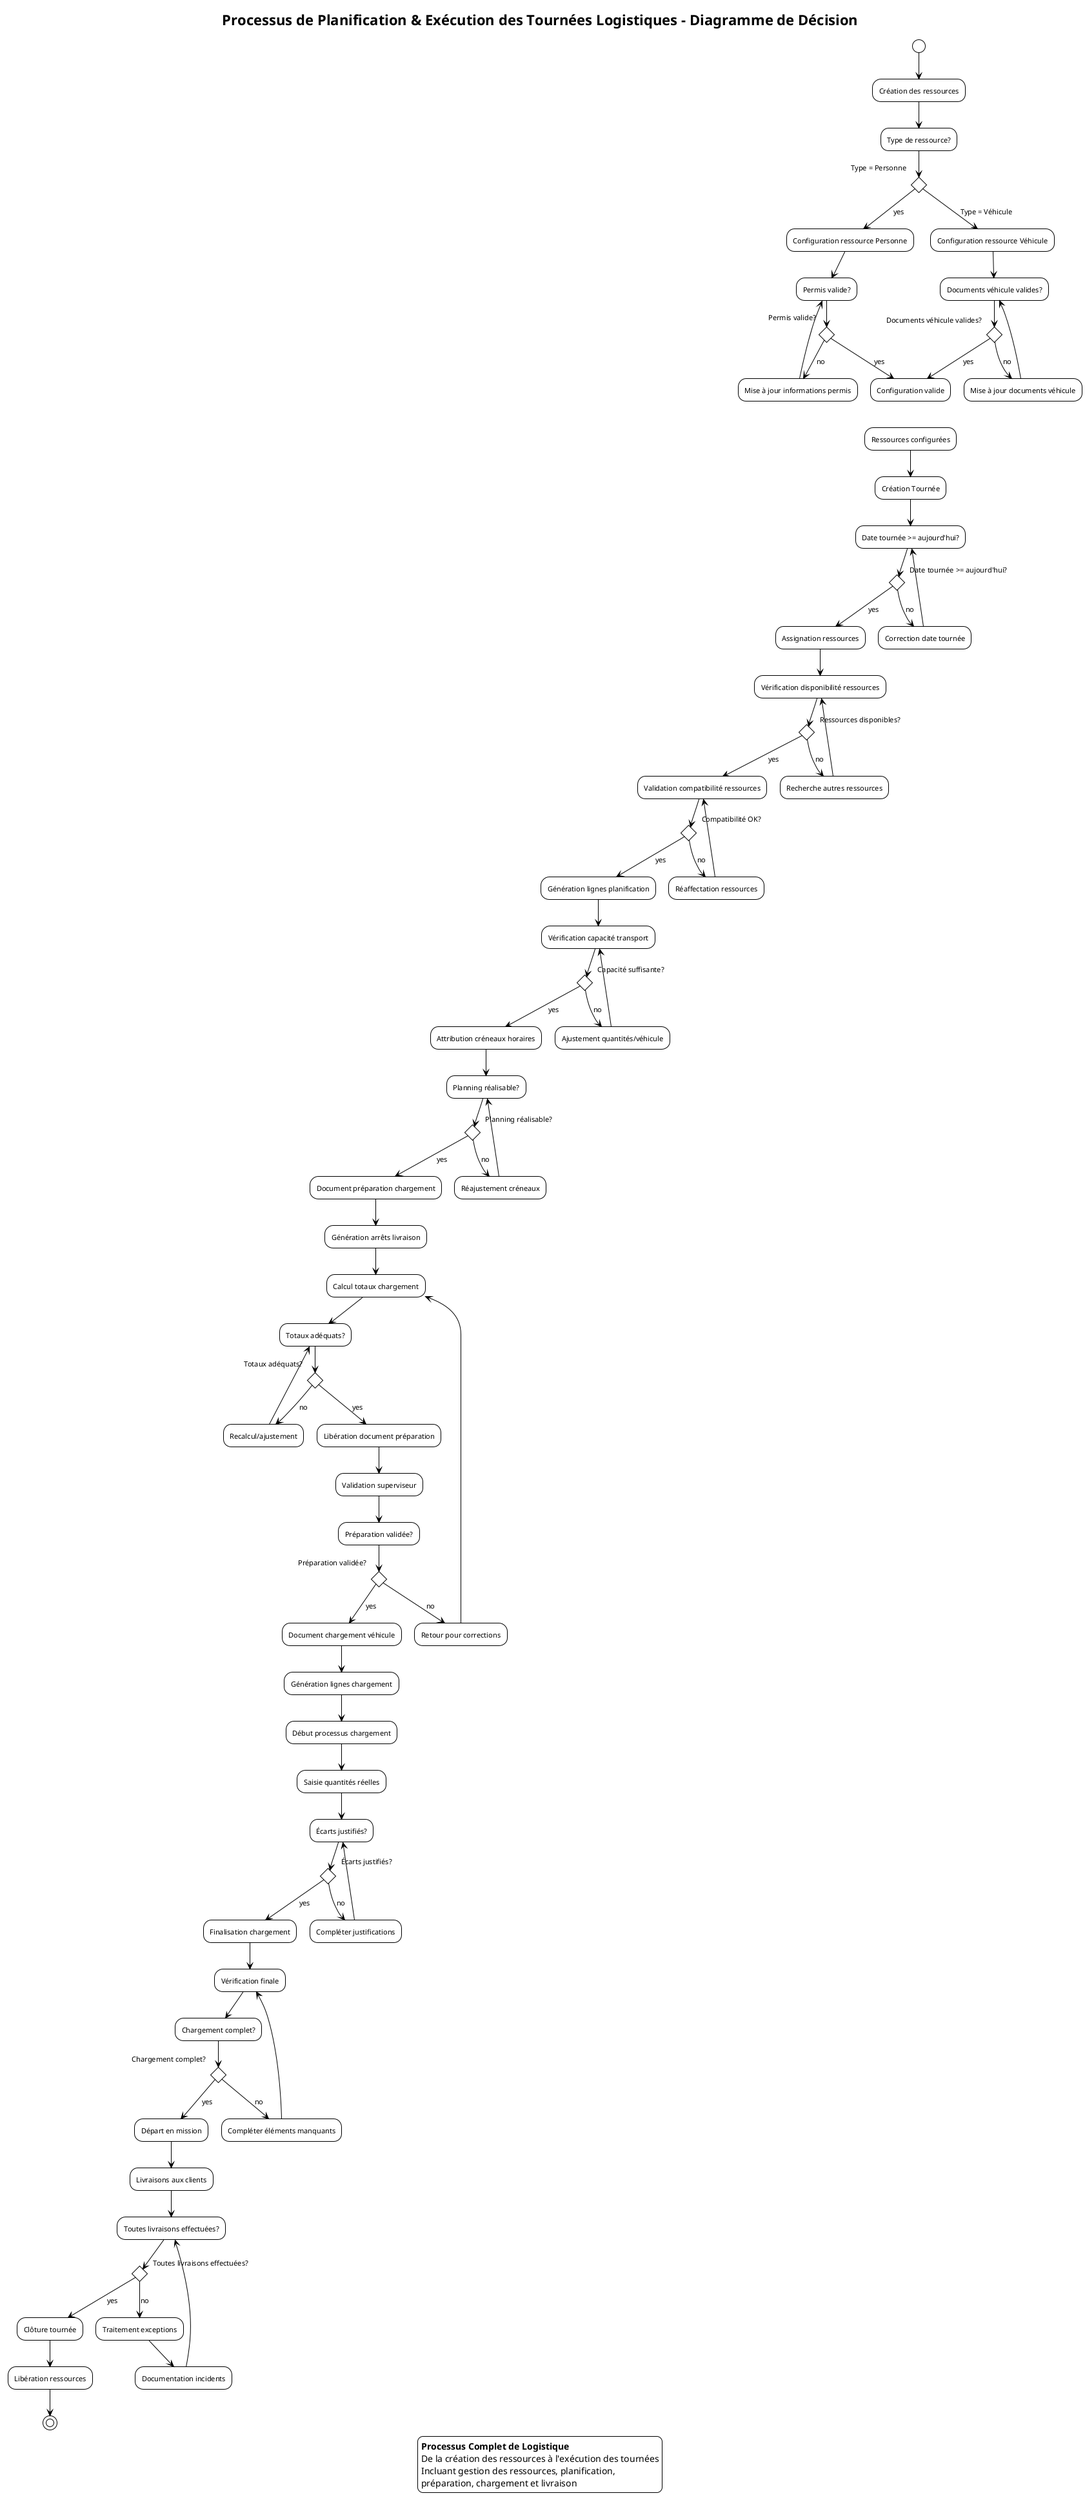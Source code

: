 @startuml Logistics Decision Diagram
!theme plain
skinparam {
  ActivityBackgroundColor white
  ActivityBorderColor black
  ActivityDiamondBackgroundColor white
  ActivityDiamondBorderColor black
  NoteBackgroundColor #FFFFCC
  NoteBorderColor #CCCCCC
  ArrowColor black
  defaultFontName Arial
  defaultFontSize 11
  DiamondFontSize 10
}

title Processus de Planification & Exécution des Tournées Logistiques - Diagramme de Décision

' Resource Management Phase
(*) --> "Création des ressources"
--> "Type de ressource?"
--> if "Type = Personne" then
  -->[yes] "Configuration ressource Personne"
  --> "Permis valide?"
  if "Permis valide?" then
    -->[yes] "Configuration valide"
  else
    -->[no] "Mise à jour informations permis"
    --> "Permis valide?"
  endif
else
  -->[Type = Véhicule] "Configuration ressource Véhicule"
  --> "Documents véhicule valides?"
  if "Documents véhicule valides?" then
    -->[yes] "Configuration valide"
  else
    -->[no] "Mise à jour documents véhicule"
    --> "Documents véhicule valides?"
  endif
endif

' Resource Configuration Completion
"Configuration valide" -[hidden]-> "Ressources configurées" 
"Ressources configurées" --> "Création Tournée"

' Tour Planning Phase
"Création Tournée" --> "Date tournée >= aujourd'hui?"
if "Date tournée >= aujourd'hui?" then
  -->[yes] "Assignation ressources"
  --> "Vérification disponibilité ressources"
  if "Ressources disponibles?" then
    -->[yes] "Validation compatibilité ressources"
    if "Compatibilité OK?" then
      -->[yes] "Génération lignes planification"
    else
      -->[no] "Réaffectation ressources"
      --> "Validation compatibilité ressources"
    endif
  else
    -->[no] "Recherche autres ressources"
    --> "Vérification disponibilité ressources"
  endif
else
  -->[no] "Correction date tournée"
  --> "Date tournée >= aujourd'hui?"
endif

' Planning Lines Phase
"Génération lignes planification" --> "Vérification capacité transport"
if "Capacité suffisante?" then
  -->[yes] "Attribution créneaux horaires"
else
  -->[no] "Ajustement quantités/véhicule"
  --> "Vérification capacité transport"
endif

"Attribution créneaux horaires" --> "Planning réalisable?"
if "Planning réalisable?" then
  -->[yes] "Document préparation chargement"
else
  -->[no] "Réajustement créneaux"
  --> "Planning réalisable?"
endif

' Loading Document Phase
"Document préparation chargement" --> "Génération arrêts livraison"
--> "Calcul totaux chargement"
--> "Totaux adéquats?"
if "Totaux adéquats?" then
  -->[yes] "Libération document préparation"
else
  -->[no] "Recalcul/ajustement"
  --> "Totaux adéquats?"
endif

"Libération document préparation" --> "Validation superviseur"
--> "Préparation validée?"
if "Préparation validée?" then
  -->[yes] "Document chargement véhicule"
else
  -->[no] "Retour pour corrections"
  --> "Calcul totaux chargement"
endif

' Vehicle Charging Phase
"Document chargement véhicule" --> "Génération lignes chargement"
--> "Début processus chargement"
--> "Saisie quantités réelles"
--> "Écarts justifiés?"
if "Écarts justifiés?" then
  -->[yes] "Finalisation chargement"
else
  -->[no] "Compléter justifications"
  --> "Écarts justifiés?"
endif

"Finalisation chargement" --> "Vérification finale"
--> "Chargement complet?"
if "Chargement complet?" then
  -->[yes] "Départ en mission"
else
  -->[no] "Compléter éléments manquants"
  --> "Vérification finale"
endif

' Tour Execution Phase
"Départ en mission" --> "Livraisons aux clients"
--> "Toutes livraisons effectuées?"
if "Toutes livraisons effectuées?" then
  -->[yes] "Clôture tournée"
  --> "Libération ressources"
  --> (*)
else
  -->[no] "Traitement exceptions"
  --> "Documentation incidents"
  --> "Toutes livraisons effectuées?"
endif

legend
  <b>Processus Complet de Logistique</b>
  De la création des ressources à l'exécution des tournées
  Incluant gestion des ressources, planification,
  préparation, chargement et livraison
end legend

@enduml 